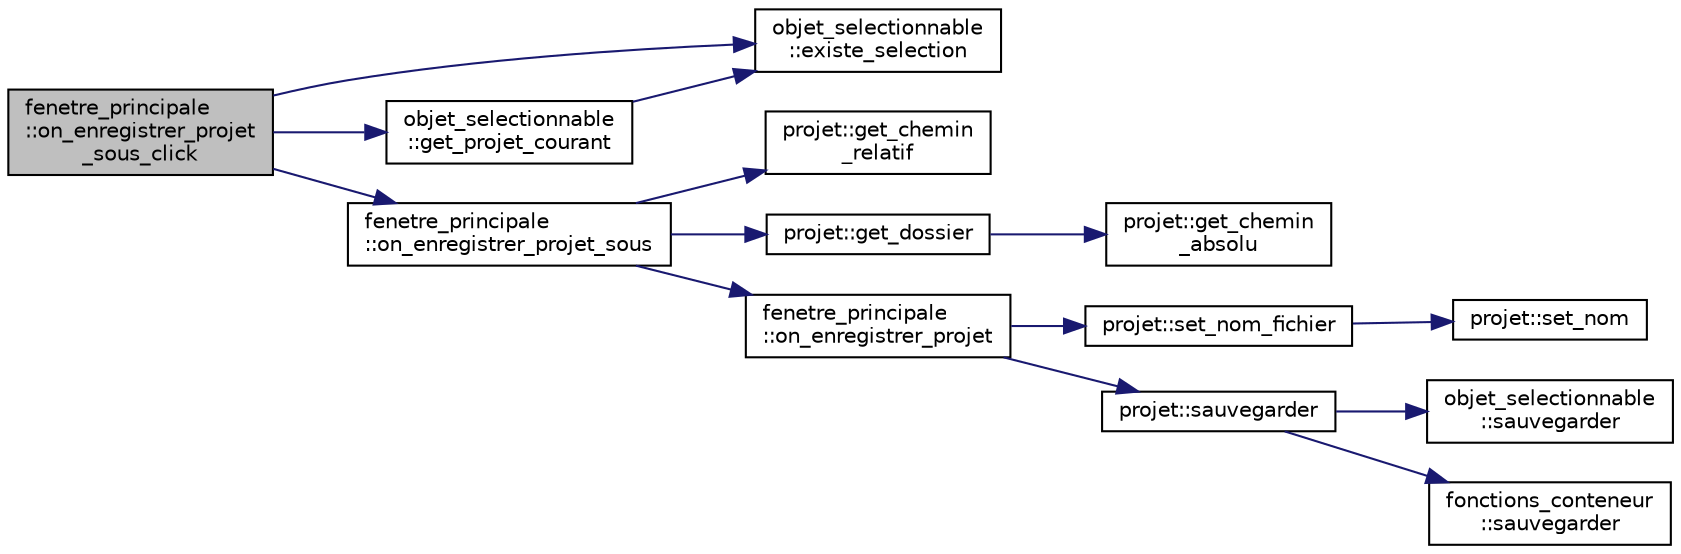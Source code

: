 digraph "fenetre_principale::on_enregistrer_projet_sous_click"
{
  edge [fontname="Helvetica",fontsize="10",labelfontname="Helvetica",labelfontsize="10"];
  node [fontname="Helvetica",fontsize="10",shape=record];
  rankdir="LR";
  Node1162 [label="fenetre_principale\l::on_enregistrer_projet\l_sous_click",height=0.2,width=0.4,color="black", fillcolor="grey75", style="filled", fontcolor="black"];
  Node1162 -> Node1163 [color="midnightblue",fontsize="10",style="solid",fontname="Helvetica"];
  Node1163 [label="objet_selectionnable\l::existe_selection",height=0.2,width=0.4,color="black", fillcolor="white", style="filled",URL="$classobjet__selectionnable.html#ad3c9ec08e1036a463b6b82176d52364d",tooltip="Indique s&#39;il existe un objet sélectionné. "];
  Node1162 -> Node1164 [color="midnightblue",fontsize="10",style="solid",fontname="Helvetica"];
  Node1164 [label="fenetre_principale\l::on_enregistrer_projet_sous",height=0.2,width=0.4,color="black", fillcolor="white", style="filled",URL="$classfenetre__principale.html#adaef8393373145bd29e7c168b518ede4",tooltip="Enregistre un projet donné sous. "];
  Node1164 -> Node1165 [color="midnightblue",fontsize="10",style="solid",fontname="Helvetica"];
  Node1165 [label="projet::get_chemin\l_relatif",height=0.2,width=0.4,color="black", fillcolor="white", style="filled",URL="$classprojet.html#ace3c0d5119e691d6796d1ab26c244b51",tooltip="Retourne le chemin relatif du fichier du projet. "];
  Node1164 -> Node1166 [color="midnightblue",fontsize="10",style="solid",fontname="Helvetica"];
  Node1166 [label="projet::get_dossier",height=0.2,width=0.4,color="black", fillcolor="white", style="filled",URL="$classprojet.html#a090c95e58831875cf4e81928c1d75b7e",tooltip="Retourne le dossier du projet. "];
  Node1166 -> Node1167 [color="midnightblue",fontsize="10",style="solid",fontname="Helvetica"];
  Node1167 [label="projet::get_chemin\l_absolu",height=0.2,width=0.4,color="black", fillcolor="white", style="filled",URL="$classprojet.html#aefa5df1c78bc74bedfa8c845524d9e3e",tooltip="Retourne le chemin absolu du fichier du projet. "];
  Node1164 -> Node1168 [color="midnightblue",fontsize="10",style="solid",fontname="Helvetica"];
  Node1168 [label="fenetre_principale\l::on_enregistrer_projet",height=0.2,width=0.4,color="black", fillcolor="white", style="filled",URL="$classfenetre__principale.html#a31a75b71153c61bb51cc1226eed99cfa",tooltip="Enregistre un projet donné avec un nom de fichier spécifié. "];
  Node1168 -> Node1169 [color="midnightblue",fontsize="10",style="solid",fontname="Helvetica"];
  Node1169 [label="projet::set_nom_fichier",height=0.2,width=0.4,color="black", fillcolor="white", style="filled",URL="$classprojet.html#ad8800652d03f73eaad197af702d3d133",tooltip="Initialise le nom du fchier. "];
  Node1169 -> Node1170 [color="midnightblue",fontsize="10",style="solid",fontname="Helvetica"];
  Node1170 [label="projet::set_nom",height=0.2,width=0.4,color="black", fillcolor="white", style="filled",URL="$classprojet.html#a3020254e65eb57b4c36bf7990021ad2b",tooltip="Initialise le nom du projet. "];
  Node1168 -> Node1171 [color="midnightblue",fontsize="10",style="solid",fontname="Helvetica"];
  Node1171 [label="projet::sauvegarder",height=0.2,width=0.4,color="black", fillcolor="white", style="filled",URL="$classprojet.html#a83aaa7aa7215729f319047a1f74d0a31",tooltip="Sauvegarde le projet dans un flux donné. "];
  Node1171 -> Node1172 [color="midnightblue",fontsize="10",style="solid",fontname="Helvetica"];
  Node1172 [label="objet_selectionnable\l::sauvegarder",height=0.2,width=0.4,color="black", fillcolor="white", style="filled",URL="$classobjet__selectionnable.html#af4f1e02d8ede68cfb073770ed85e4899",tooltip="Sauvegarde l&#39;objet sélectionnable dans un flux donné. "];
  Node1171 -> Node1173 [color="midnightblue",fontsize="10",style="solid",fontname="Helvetica"];
  Node1173 [label="fonctions_conteneur\l::sauvegarder",height=0.2,width=0.4,color="black", fillcolor="white", style="filled",URL="$classfonctions__conteneur.html#a45ec80993babd844410c429794357871",tooltip="Sauvegarde le fonctions_conteneur dans un flux donné. "];
  Node1162 -> Node1174 [color="midnightblue",fontsize="10",style="solid",fontname="Helvetica"];
  Node1174 [label="objet_selectionnable\l::get_projet_courant",height=0.2,width=0.4,color="black", fillcolor="white", style="filled",URL="$classobjet__selectionnable.html#afdc2163828d829f786887b60e11e4717",tooltip="Retourne le projet de la sélection courante. "];
  Node1174 -> Node1163 [color="midnightblue",fontsize="10",style="solid",fontname="Helvetica"];
}
